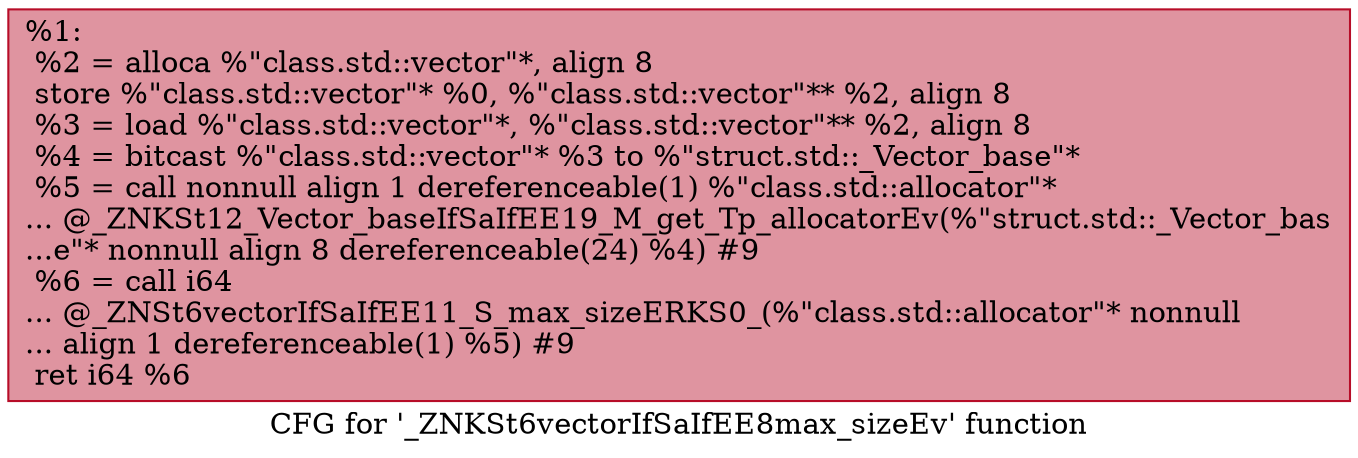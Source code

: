 digraph "CFG for '_ZNKSt6vectorIfSaIfEE8max_sizeEv' function" {
	label="CFG for '_ZNKSt6vectorIfSaIfEE8max_sizeEv' function";

	Node0x563959926c30 [shape=record,color="#b70d28ff", style=filled, fillcolor="#b70d2870",label="{%1:\l  %2 = alloca %\"class.std::vector\"*, align 8\l  store %\"class.std::vector\"* %0, %\"class.std::vector\"** %2, align 8\l  %3 = load %\"class.std::vector\"*, %\"class.std::vector\"** %2, align 8\l  %4 = bitcast %\"class.std::vector\"* %3 to %\"struct.std::_Vector_base\"*\l  %5 = call nonnull align 1 dereferenceable(1) %\"class.std::allocator\"*\l... @_ZNKSt12_Vector_baseIfSaIfEE19_M_get_Tp_allocatorEv(%\"struct.std::_Vector_bas\l...e\"* nonnull align 8 dereferenceable(24) %4) #9\l  %6 = call i64\l... @_ZNSt6vectorIfSaIfEE11_S_max_sizeERKS0_(%\"class.std::allocator\"* nonnull\l... align 1 dereferenceable(1) %5) #9\l  ret i64 %6\l}"];
}
